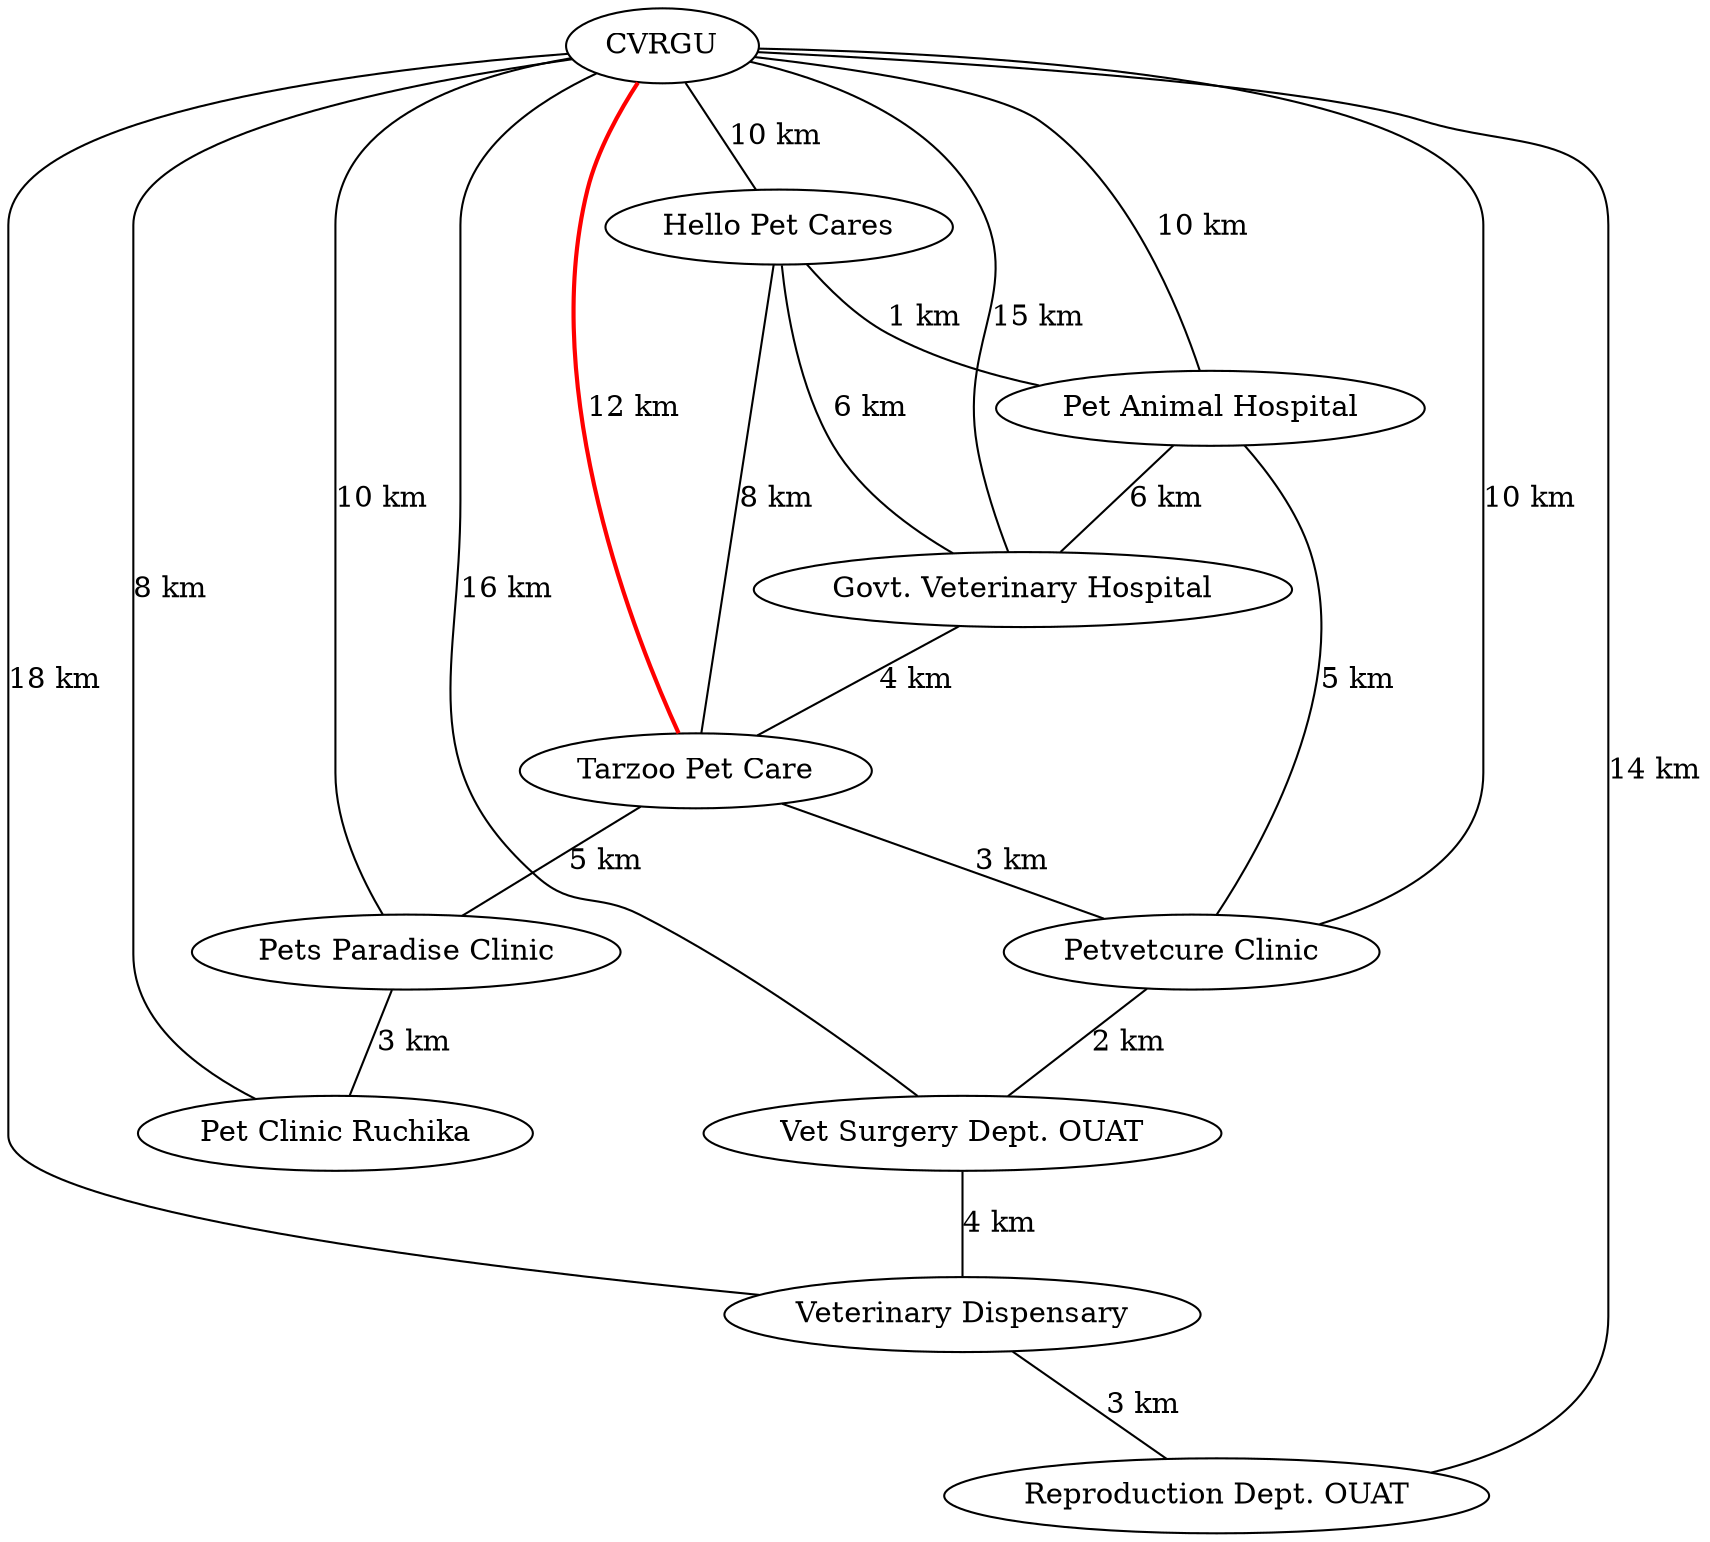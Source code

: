 graph G {
    "CVRGU" [label="CVRGU"];
    "Hello Pet Cares" [label="Hello Pet Cares"];
    "Pet Animal Hospital" [label="Pet Animal Hospital"];
    "Govt. Veterinary Hospital" [label="Govt. Veterinary Hospital"];
    "Tarzoo Pet Care" [label="Tarzoo Pet Care"];
    "Petvetcure Clinic" [label="Petvetcure Clinic"];
    "Vet Surgery Dept. OUAT" [label="Vet Surgery Dept. OUAT"];
    "Veterinary Dispensary" [label="Veterinary Dispensary"];
    "Pets Paradise Clinic" [label="Pets Paradise Clinic"];
    "Pet Clinic Ruchika" [label="Pet Clinic Ruchika"];
    "Reproduction Dept. OUAT" [label="Reproduction Dept. OUAT"];
    "CVRGU" -- "Hello Pet Cares" [label="10 km"];
    "CVRGU" -- "Pet Animal Hospital" [label="10 km"];
    "CVRGU" -- "Govt. Veterinary Hospital" [label="15 km"];
    "CVRGU" -- "Tarzoo Pet Care" [color=red, penwidth=2.0, label="12 km"];
    "CVRGU" -- "Petvetcure Clinic" [label="10 km"];
    "CVRGU" -- "Vet Surgery Dept. OUAT" [label="16 km"];
    "CVRGU" -- "Veterinary Dispensary" [label="18 km"];
    "CVRGU" -- "Pets Paradise Clinic" [label="10 km"];
    "CVRGU" -- "Pet Clinic Ruchika" [label="8 km"];
    "CVRGU" -- "Reproduction Dept. OUAT" [label="14 km"];
    "Hello Pet Cares" -- "Pet Animal Hospital" [label="1 km"];
    "Hello Pet Cares" -- "Govt. Veterinary Hospital" [label="6 km"];
    "Hello Pet Cares" -- "Tarzoo Pet Care" [label="8 km"];
    "Pet Animal Hospital" -- "Govt. Veterinary Hospital" [label="6 km"];
    "Pet Animal Hospital" -- "Petvetcure Clinic" [label="5 km"];
    "Govt. Veterinary Hospital" -- "Tarzoo Pet Care" [label="4 km"];
    "Tarzoo Pet Care" -- "Petvetcure Clinic" [label="3 km"];
    "Tarzoo Pet Care" -- "Pets Paradise Clinic" [label="5 km"];
    "Petvetcure Clinic" -- "Vet Surgery Dept. OUAT" [label="2 km"];
    "Vet Surgery Dept. OUAT" -- "Veterinary Dispensary" [label="4 km"];
    "Veterinary Dispensary" -- "Reproduction Dept. OUAT" [label="3 km"];
    "Pets Paradise Clinic" -- "Pet Clinic Ruchika" [label="3 km"];
}
